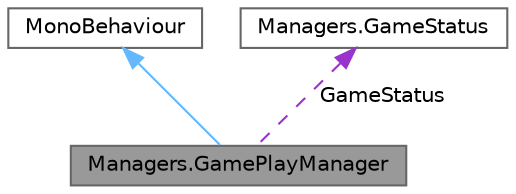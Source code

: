 digraph "Managers.GamePlayManager"
{
 // LATEX_PDF_SIZE
  bgcolor="transparent";
  edge [fontname=Helvetica,fontsize=10,labelfontname=Helvetica,labelfontsize=10];
  node [fontname=Helvetica,fontsize=10,shape=box,height=0.2,width=0.4];
  Node1 [label="Managers.GamePlayManager",height=0.2,width=0.4,color="gray40", fillcolor="grey60", style="filled", fontcolor="black",tooltip="Creates a single instance GamePlayManager controlling GameStatus."];
  Node2 -> Node1 [dir="back",color="steelblue1",style="solid"];
  Node2 [label="MonoBehaviour",height=0.2,width=0.4,color="gray40", fillcolor="white", style="filled",tooltip=" "];
  Node3 -> Node1 [dir="back",color="darkorchid3",style="dashed",label=" GameStatus" ];
  Node3 [label="Managers.GameStatus",height=0.2,width=0.4,color="gray40", fillcolor="white", style="filled",URL="$struct_managers_1_1_game_status.html",tooltip="GamePlay tracks the progress of the players game, is it running, lives, gale level amd time remaining..."];
}

